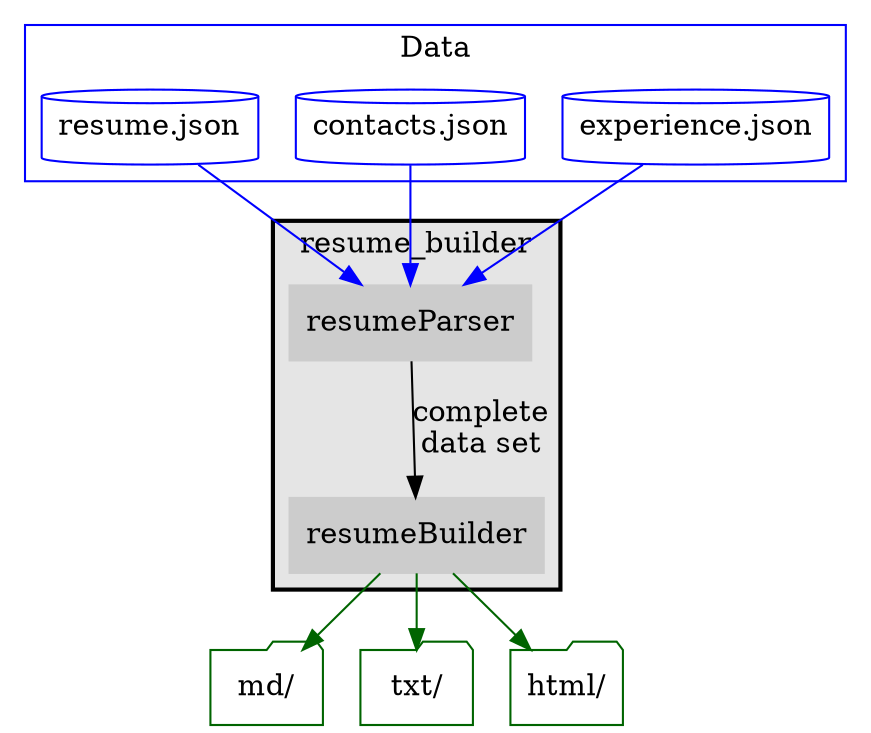 digraph {
    node [shape = box;];
    
    subgraph cluster_0 {
        label = "resume_builder";
        color = black;
        bgcolor = grey90;
        penwidth = 2;
        node [style = filled; color = grey80;];
        
        resumeParser -> resumeBuilder [label = "complete\ndata set";];
    }
    
    subgraph cluster_1 {
        label = "Data";
        color = blue;
        node [color = blue;];
        resumeData -> resumeParser [color = blue;];
        contactsData -> resumeParser [color = blue;];
        experienceData -> resumeParser [color = blue;];
    }
    
    resumeBuilder -> outputMarkdown [color = darkgreen;];
    resumeBuilder -> outputTxt [color = darkgreen;];
    resumeBuilder -> outputHtml [color = darkgreen;];
    
    resumeData [label = "resume.json";shape = cylinder;fillcolor = grey;];
    contactsData [label = "contacts.json";shape = cylinder;fillcolor = grey;];
    experienceData [label = "experience.json";shape = cylinder;fillcolor = grey;];
    
    outputMarkdown [label = "md/";shape = folder;color = darkgreen;];
    outputTxt [label = "txt/";shape = folder;color = darkgreen;];
    outputHtml [label = "html/";shape = folder;color = darkgreen;];
}